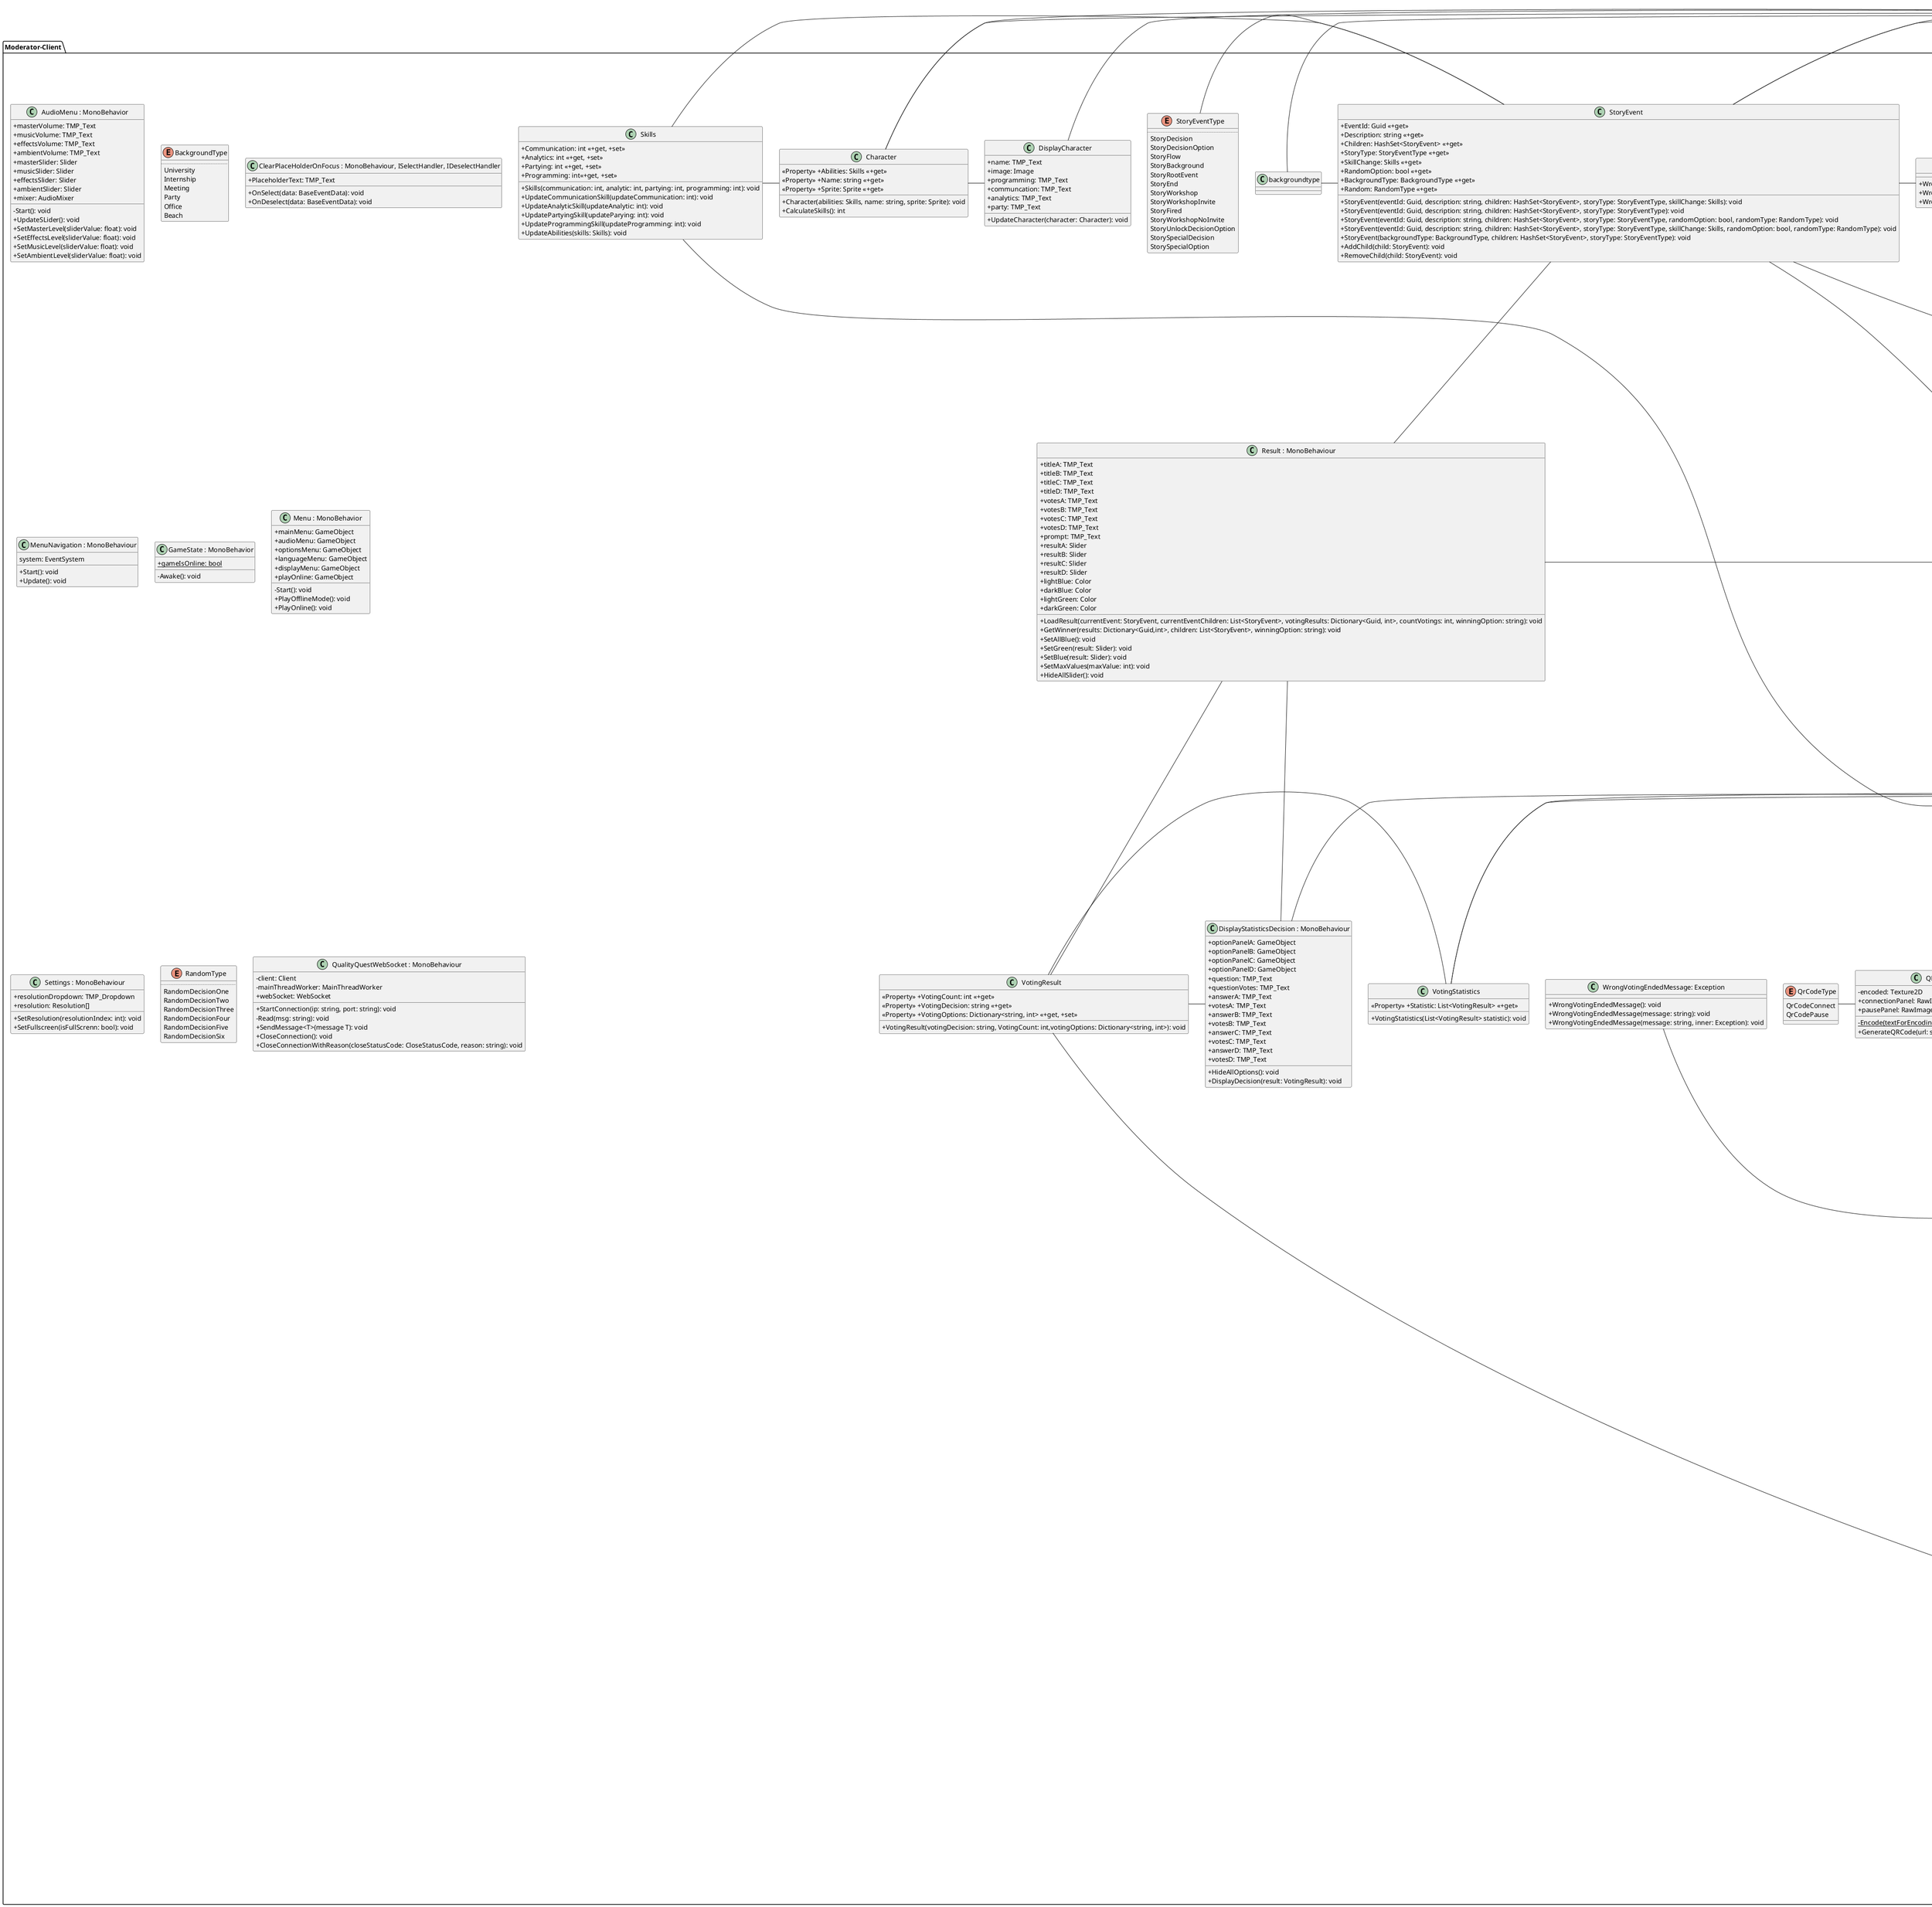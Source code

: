 @startuml

skinparam classAttributeIconSize 0

package "Moderator-Client" {

  class "Character" as character{
    {field} <<Property>> +Abilities: Skills <<+get>>
    {field} <<Property>> +Name: string <<+get>>
    {field} <<Property>> +Sprite: Sprite <<+get>>
    {method} +Character(abilities: Skills, name: string, sprite: Sprite): void
    {method} +CalculateSkills(): int
  }

  class "Skills" as skills{
    {field} +Communication: int <<+get, +set>>
    {field} +Analytics: int <<+get, +set>>
    {field} +Partying: int <<+get, +set>>
    {field} +Programming: int<<+get, +set>>
    {method} +Skills(communication: int, analytic: int, partying: int, programming: int): void
    {method} +UpdateCommunicationSkill(updateCommunication: int): void
    {method} +UpdateAnalyticSkill(updateAnalytic: int): void
    {method} +UpdatePartyingSkill(updateParying: int): void
    {method} +UpdateProgrammingSkill(updateProgramming: int): void
    {method} +UpdateAbilities(skills: Skills): void
  }

  class "Client" as client{
    
    {field} -qualityQuestWebSocket: QualityQuestWebSocket
    {field} -activeScreenManager: ActiveScreenManager 
    {field} -displayStatusBar: DisplayStatusbar 
    {field} -gameAudio: GameAudio 
    {field} -displayDecision: DisplayDecision 
    {field} -displayStoryFlow: DisplayStoryFlow
    {field} -result: Result 
    {field} -displayStatistics: DisplayStatistics 
    {field} -videoBackground: GameBackground 
    {field} -characterSelection: CharacterSelection     
    {field} -ip: TMP_InputField 
    {field} -port: TMP_InputField 
    {field} -password: TMP_InputField 
    {field} -votingTime: TMP_InputField
    {field} -clientLogic: ClientLogic
    {method} -Awake(): void
    {method} -Start(): void
    {method} +Connect(): void
    {method} +ConnectionEstablished(): void
    {method} +SendReconnectMessage(): void
    {method} +SendRequestOpenSessionMessage(): void
    {method} +SendRequestGameStartMessage(): void
    {method} +SendRequestCloseSessionMessage(): void
    {method} +ReceivedGamePausedStatusChange(gamePausedStatusMessage: GamePausedStatusMessage): void
    {method} +ReceivedReconnectSuccessfulMessage(reconnectSuccessfulMessage: ReconnectSuccessfulMessage): void
    {method} +ReceivedSessionOpenedMessage(sessionOpenedMessage: SessionOpenedMessage): void
    {method} +ReceivedGameStartedMessage(gamestartedMessage: GameStartedMessage): void
    {method} +ReceivedVotingEndedMessage(votingEndedMessage VotingEndedMessage): void
    {method} +ContinueOnlineStory(storyEvent: StoryEvent): void
    {method} +WorkshopEvent(currentEvent: StoryEvent): void
    {method} +StoryEnd(currentEvent: StoryEvent): void
    {method} +ContinueDecisionOption(currentEvent: StoryEvent): void
    {method} +ContinueStoryDecision(currentEvent: StoryEvent): void
    {method} +ContinueStoryFlow(currentEvent: StoryEvent): void
    {method} +ReceivedVotingStartedMessage(votingStartedMessage: VotingStartedMessage): void
    {method} +RequestGamePause(): void
    {method} +ServerIssues(errorCode: int): void
    {method} +ReceivedErrorMessages(errorMessage: ErrorMessage): void
    {method} +SwitchModes(): void
    {method} +StartOfflinePlaythrough(): void
    {method} +PickNoruso(): void
    {method} +PickLumati(): void
    {method} +PickTurgal(): void
    {method} +PickKirogh(): void
    {method} +ContinueOfflineStory(storyEvent: StoryEvent): void
    {method} -ContinueBackground(currentEvent: StoryEvent): void
    {method} -ContinueOfflineDecision(currentEvent: StoryEvent): void
    {method} +SetVotingTime(): void
  }

  class "WrongStoryEvent : Exception" as wrongstoryeventexception{
    {method} +WrongStoryEvent(): void
    {method} +WrongStoryEvent(message: string): void
    {method} +WrongStoryEvent(message: string, inner: Exception): void
  }

  class "WrongVotingEndedMessage: Exception" as wrongvotingendedmessageexception{
    {method} +WrongVotingEndedMessage(): void
    {method} +WrongVotingEndedMessage(message: string): void
    {method} +WrongVotingEndedMessage(message: string, inner: Exception): void
  }

  class "ActiveScreenManager" as activescreenmanager{
    {field} +characterSelectionPanel: GameObject
    {field} +decisionPanel: GameObject
    {field} +storyFlowPanel: GameObject
    {field} +resultPanel: GameObject
    {field} +pauseScreenPanel: GameObject
    {field} +gameMenuPanel: GameObject
    {field} +connectPanel: GameObject
    {field} +qrCodePanel: GameObject
    {field} +statisticsPanel: GameObject
    {field} +errorScreenPanel: GameObject
    {field} +loadingScreenPanel: GameObject
    {field} +optionsPanel: GameObject
    {field} +pauseButtonPanel: GameObject
    {field} +gameCrashPanel: GameObject
    {field} +qrCodeGenerator: QRCode 
    {field} +gameMenuSwitchModeButton: TMP_Text
    {field} +audienceCount: TMP_Text
    {field} +websiteUrl: TMP_Text
    {field} +sessionKey: TMP_Text
    {field} +pauseUrl: TMP_Text
    {field} +pauseKey: TMP_Text
    {field} +errorMessage: TMP_Text
    {method} -Start(): void
    {method} +HideAllMenus(): void
    {method} +ShowConnection(): void
    {method} +ShowStatistics(): void
    {method} +ShowErrorScreen(errorMessage: string): void
    {method} +ShowCharacterSelection(): void
    {method} +ShowQrCodePanel(url: string, key: string): void
    {method} +UpdateAudienceCount(audienceCount: int): void
    {method} +ShowDecision(): void
    {method} +ShowStoryFlow(): void
    {method} +ShowResults: void
    {method} +ShowPauseMenu(url: string, sessionkey: string): void
    {method} +ShowGameMenu(): void
    {method} +ShowPauseButton(activate: bool): void
    {method} +QuitGame(): void
    {method} +BackToMainMenu(): void
    {method} +GameCrash(): void
  }

  class "AudioMenu : MonoBehavior" as audiomenu{
    {field} +masterVolume: TMP_Text
    {field} +musicVolume: TMP_Text
    {field} +effectsVolume: TMP_Text
    {field} +ambientVolume: TMP_Text
    {field} +masterSlider: Slider
    {field} +musicSlider: Slider
    {field} +effectsSlider: Slider
    {field} +ambientSlider: Slider
    {field} +mixer: AudioMixer 
    {method} -Start(): void
    {method} +UpdateSLider(): void
    {method} +SetMasterLevel(sliderValue: float): void
    {method} +SetEffectsLevel(sliderValue: float): void
    {method} +SetMusicLevel(sliderValue: float): void
    {method} +SetAmbientLevel(sliderValue: float): void
  }
  
  skinparam enum{
      BackgroundColor Wheat
      BorderColor Wheat
  }

  enum "BackgroundType" as backgroundtye{
    ..
    University
    Internship
    Meeting
    Party
    Office
    Beach
  }

  class "CharacterSelection : MonoBehaviour" as charselection{
    {field} +displayNoruso: DisplayCharacter
    {field} +displayKirogh: DisplayCharacter
    {field} +displayTurgal: DisplayCharacter
    {field} +displayLumati: DisplayCharacter
    {field} +selectOfflineLumati: Button
    {field} +selectOfflineTurgal: Button
    {field} +selectOfflineKirogh: Button
    {field} +selectOfflineNoruso: Button
    {field} +norusoSprite: Sprite
    {field} +lumatiSprite: Sprite
    {field} +turgalSprite: Sprite
    {field} +kiroghSprite: Sprite
    {field} +noruso: Character 
    {field} +lumati: Character
    {field} +turgal: Character
    {field} +kirogh: Character
    {method} -Awake(): void
    {method} +SetCharacters(): void
    {method} +InitializeCharacter(character: Character, storyGraph: StoryGraph, statusBar: Statusbar): void
    {method} +ActivateOfflineCharacterPickButtons(): void
    {method} +RemoveOfflinePickButtons(): void
  }

  class "ClearPlaceHolderOnFocus : MonoBehaviour, ISelectHandler, IDeselectHandler" as clearplaceholderonfocus{
    {field} +PlaceholderText: TMP_Text
    {method} +OnSelect(data: BaseEventData): void
    {method} +OnDeselect(data: BaseEventData): void
  }

  class "ClientLogic" as clientlogic{
    {field} <<Property>> +VotingTime: int <<+get, +set>>
    {field} <<Property>> +ActiveVoting: bool <<+get, +set>>
    {field} <<Property>> +SessionKey: string <<+get, +set>>
    {field} <<Property>> +Url: string <<+get, +set>>
    {field} <<Property>> +SpecialOption: bool <<+get, +set>>
    {field} <<Property>> +StoryGraph: StoryGraph <<+get, +set>>
    {field} <<Property>> +VotingStatistic: VotingStatistics <<+get, +set>>
    {field} <<Property>> +Guid ModeratorClientGuid <<+get, +set>>
    {method} +ClientLogic(votingTime: int): void
    {method} +SetNewModeratorClientGuid(): void
    {method} +RequestStartVotingMessage(currentEvent: StoryEvent): RequestStartVotingMessage
    {method} +InitializeReconnectMessage(): ReconnectMessage
    {method} +InitializeRequestOpenSessionMessage(password: string): RequestOpenSessionMessage
    {method} +InitializeRequestGameStartMessage(): RequestGameStartMessage
    {method} +SaveUrlAndSessionKey(sessionOpenedMessage: SessionOpenedMessage): void
    {method} +InitializeRequestCloseSessionMessage(): RequestCloseSessionMessage
    {method} +InitializeRequestGamePausedStatusChangeMessage(pause: bool): RequestGamePausedStatusChangeMessage
    {method} +SaveStatistics(votingPrompt: string, votingOptions: HashSet<StoryEvent>, votingResults: Dictionary<Guid, int>, totalVotes: int): void
    {method} +ContinueDecision(storyGraph: StoryGraph): StoryEvent
    {method} +ValidateVotingEndedMessage(currentEvent: StoryEvent, votingOptions: Dictionary<Guid, int>): void
    {method} +WorkshopDecision(storyEvent: StoryEvent): StoryEvent
    {method} +ContinueSpecialDecision(storyEvent: StoryEvent): void
    {method} +UnlockDecision(): void
    {method} +SetVotingTime(newVotingTime: int): void
    {method} +ValidateStoryEvent(storyEvent: StoryEvent): void
  }

  class "DisplayCharacter" as displaycharacter{
    {field} +name: TMP_Text
    {field} +image: Image 
    {field} +programming: TMP_Text
    {field} +communcation: TMP_Text
    {field} +analytics: TMP_Text
    {field} +party: TMP_Text
    {method} +UpdateCharacter(character: Character): void
  }

  class "DisplayDecision : MonoBehaviour" as displaydecision{
    {field} +selectOfflineA: Button
    {field} +selectOfflineB: Button
    {field} +selectOfflineC: Button
    {field} +selectOfflineD: Button
    {field} +selectOnlineA: Button
    {field} +selectOnlineB: Button
    {field} +selectOnlineC: Button
    {field} +selectOnlineD: Button
    {field} +titleA: TMP_Text
    {field} +descriptionA: TMP_Text
    {field} +panelA: GameObject
    {field} +titleB: TMP_Text
    {field} +descriptionB: TMP_Text
    {field} +panelB: GameObject
    {field} +titleC: TMP_Text
    {field} +descriptionC: TMP_Text
    {field} +panelC: GameObject
    {field} +titleD: TMP_Text
    {field} +descriptionD: TMP_Text
    {field} +panelD: GameObject
    {field} +question: TMP_Text
    {method} +LoadDecision(currentEvent: StoryEvent, children: List<StoryEvent>): void
    {method} +RemoveOfflineDecisionListeners(): void
    {method} +RemoveOnlineDecisionListeners: void
  }

  class "DisplayStatistics : MonoBehaviour" as displaystatistics{
    {field} +myPrefab: GameObject
    {field} +content: Transform
    {method} +DisplayAllDecisions(statistics: VotingStatistics): void
  }

  class "DisplayStatisticsDecision : MonoBehaviour" as displaystatisticsdecision{
    {field} +optionPanelA: GameObject
    {field} +optionPanelB: GameObject
    {field} +optionPanelC: GameObject
    {field} +optionPanelD: GameObject
    {field} +question: TMP_Text
    {field} +questionVotes: TMP_Text
    {field} +answerA: TMP_Text
    {field} +votesA: TMP_Text
    {field} +answerB: TMP_Text
    {field} +votesB: TMP_Text
    {field} +answerC: TMP_Text
    {field} +votesC: TMP_Text
    {field} +answerD: TMP_Text
    {field} +votesD: TMP_Text
    {method} +HideAllOptions(): void
    {method} +DisplayDecision(result: VotingResult): void
  }

  class "DisplayStatusbar : MonoBehaviour" as displaystatusbar{
    {field} +statusbar: GameObject
    {field} +decision: GameObject
    {field} +dice: GameObject
    {field} +characterImage: Image
    {field} +programmingSkillValue: TMP_Text
    {field} +communicationSkillValue: TMP_Text
    {field} +analyticsSkillValue: TMP_Text
    {field} +partySkillValue: TMP_Text
    {field} +skillChangeProgramming: TMP_Text
    {field} +skillChangeCommunication: TMP_Text
    {field} +skillChangeAnalytics: TMP_Text
    {field} +skillChangeParty: TMP_Text
    {field} +decisionTimerTime: TMP_Text
    {field} -programmingSkillChangeTimer: float
    {field} -communicationSkillChangeTimer: float
    {field} -analyticsSkillChangeTimer: float
    {field} -partySkillChangeTimer: float
    {field} -diceTimer: float
    {field} -decisionTimer: float
    {field} +skillHideTimerDuration: float
    {method} +SetImage(sprite: Sprite): void
    {method} +UpdateSkillChanges(skills: Skills): void
    {method} +ShowSkillChange(text: TMP_Text, value: int): bool
    {method} +DisplaySkills(skills: Skills): void
    {method} +ShowStatusBar(status: bool): void
    {method} +DisplayDice(time: int): void
    {method} +DisplayTimer(time: int): void
    {method} +Start(): void
    {method} +Update(): void
  }

  class "DisplayStoryFlow : MonoBehaviour" as displaystoryflow{
    {field} +storyflowElement: GameObject 
    {field} +storyflowText: TMP_Text 
    {field} +storyFlowButton: Button 
    {method} +RemoveStoryFlowListeners(): void
  }

  class "GameAudio : MonoBehaviour" as gameaudio{
    {field} +effects: AudioSource
    {method} +PlayClickSound(): void
    {method} +PlayHoverSound(): void
    {method} +PlayDiceSound(): void
    {method} +PlaySkillChangeSound(): void
  }

  class "GameBackground : MonoBehaviour" as gamebackground{
    {field} +player: VideoPlayer
    {field} +ambient: AudioSource
    {field} +music: AudioSource
    {field} -currentTheme: Theme 
    {field} -standard: int
    {field} -party: int
    {method} +SwitchBackground(backgroundType BackgroundType): void
    {method} +PlayMusic(theme: Theme): void
    {method} +Update(): void
  }

  class "MenuNavigation : MonoBehaviour" as menunavigation{
    {field} system: EventSystem
    {method} +Start(): void
    {method} +Update(): void
  }

  class "Result : MonoBehaviour" as result{
    {field} +titleA: TMP_Text 
    {field} +titleB: TMP_Text 
    {field} +titleC: TMP_Text 
    {field} +titleD: TMP_Text 
    {field} +votesA: TMP_Text 
    {field} +votesB: TMP_Text 
    {field} +votesC: TMP_Text 
    {field} +votesD: TMP_Text 
    {field} +prompt: TMP_Text 
    {field} +resultA: Slider
    {field} +resultB: Slider
    {field} +resultC: Slider
    {field} +resultD: Slider
    {field} +lightBlue: Color
    {field} +darkBlue: Color
    {field} +lightGreen: Color
    {field} +darkGreen: Color
    {method} +LoadResult(currentEvent: StoryEvent, currentEventChildren: List<StoryEvent>, votingResults: Dictionary<Guid, int>, countVotings: int, winningOption: string): void
    {method} +GetWinner(results: Dictionary<Guid,int>, children: List<StoryEvent>, winningOption: string): void
    {method} +SetAllBlue(): void
    {method} +SetGreen(result: Slider): void
    {method} +SetBlue(result: Slider): void
    {method} +SetMaxValues(maxValue: int): void
    {method} +HideAllSlider(): void
  }

  enum "Theme" as theme{
    ..
    None
    Normal
    Party
    Beach
  }

  class "GameState : MonoBehavior" as gamestate{
    {static} +gameIsOnline: bool
    {method} -Awake(): void
  }

  class "Menu : MonoBehavior" as monobehaviour{
    {field} +mainMenu: GameObject 
    {field} +audioMenu: GameObject 
    {field} +optionsMenu: GameObject 
    {field} +languageMenu: GameObject 
    {field} +displayMenu: GameObject 
    {field} +playOnline: GameObject 
    {method} -Start(): void
    {method} +PlayOfflineMode(): void
    {method} +PlayOnline(): void
  }

  class "Settings : MonoBehaviour" as settings{
    {field} +resolutionDropdown: TMP_Dropdown
    {field} +resolution: Resolution[]
    {method} +SetResolution(resolutionIndex: int): void
    {method} +SetFullscreen(isFullScrenn: bool): void
  }



  class "MessageContainer" as messCont {
    {field} <<Property>> +ModeratorID: Guid <<+get>>
    {field} <<Property>> +Type: MessageType <<+get>>
    {field} <<Property>> +CreationDate: DateTime <<+get>>
    {method} +MessageContainer(moderatorId: Guid, type: MessageType)
    {method} +ToString(): string
  }

  class "AudienceStatusMessage" as audStatMess {
    {field} <<Property>> +AudienceCount: int <<+get>>
    {method} +AudienceStatusMessage(moderatorId: Guid, audienceCount: int)
    {method} +ToString(): string
  }

  class "ErrorMessage" as errMess{
    {field} <<Property>> +ErrorMessageType: ErrorType <<+get>>
    {field} <<Property>> +ErrorMessageText: string <<+get>>
    {method} +ErrorMessage(moderatorId: Guid, errorMessageType: ErrorType, errorMessageText: string)
    {method} +ToString(): string
  }

  class "GamePausedStatusMessage" as gaPaStatMess{
    {field} <<Property>> +GamePaused: bool <<+get>>
    {method} +GamePausedStatusMessage(moderatorId: Guid, gamePaused: bool)
    {method} +ToString(): string
  }

  class "GameStartedMessage" as gaStartMess{
    {method} +GameStartedMessage(moderatorId: Guid)
    {method} +ToString(): string
  }

  class "ReconnectMessage" as reconnMess{
    {method} +ReconnectMessage(moderatorId: Guid)
    {method} +ToString(): string
  }

  class "RecconnectSuccessfulMessage" as reconnSuccMess{
    {method} +ReconnectSuccessfulMessage(moderatorId: Guid)
    {method} +ToString(): string
  }

  class "RequestCloseSessionMessage" as reqCloseSessMess{
    {field} <<Property>> +SessionKey: string <<+get>>
    {method} +RequestCloseSessionMessage(moderatorId: Guid, sessionKey: string)
    {method} +ToString(): string
  }

  class "RequestGamePausedStatusChangeMessage" as reqGaPaStatMess{
    {field} <<Property>> +GamePaused: bool <<+get>>
    {method} +RequestGamePausedStatusChangeMessage(moderatorId: Guid, gamePaused: bool)
    {method} +ToString(): string
  }

  class "RequestGameStartMessage" as reqGaStartMess{
    {method} +RequestGameStartedMessage(moderatorId: Guid)
    {method} +ToString(): string
  }

  class "RequestOpenSessionMessage" as reqOpSessMess{
    {field} <<Property>> +Password: string <<+get>>
    {method} +RequestOpenSessionMessage(moderatorId: Guid, password: string)
    {method} +ToString(): string
  }

  class "RequestServerStatusMessage" as reqServStatMess{
    {method} +RequestServerStatusMessage(moderatorId: Guid)
    {method} +ToString(): string
  }

  class "RequestStartVotingMessage" as reqStartVotMess{
    {field} <<Property>> +VotingTime: int <<+get>>
    {field} <<Property>> +VotingPrompt: KeyValuePair<Guid, string> <<+get>>
    {field} <<Property>> +VotingOptions: KeyValuePair<Guid, string>[] <<+get>>
    {method} +RequestStartVotingMessage(moderatorId: Guid, votingTime: int, votingPrompt: KeyValuePair<Guid, string>, votingOptions: KeyValuePair<Guid, string>[])
    {method} +ToString(): string
  }

  class "ServerStatusMessage" as servStatMess{
    {method} +ServerStatusMessage(moderatorId: Guid)
    {method} +ToString(): string
  }

  class "SessionClosedMessage" as sessClosedMess{
    {method} +SessionClosedMessage(moderatorId: Guid)
    {method} +ToString(): string
  }

  class "SessionOpenedMessage" as sessOpMess{
    {field} <<Property>> +SessionKey: string <<+get>>
    {field} <<Property>> +DirectURL: Uri <<+get>>
    {method} +SessionOpenedMessage(moderatorId: Guid, sessionKey: string, directURL: Uri)
    {method} +ToString(): string
  }

  class "VotingEndedMessage" as votEndMess{
    {field} <<Property>> +WinningOption: string <<+get>>
    {field} <<Property>> +VotingResults: Dictionary<Guid, int> <<+get>>
    {field} +TotalVotes: int
    {method} +VotingEndedMessage(moderatorId: Guid, winningOption: Guid, votingResults: Dictionary<Guid, int>)
    {method} +ToString(): string
  }

  class "VotingStartedMessage" as votStartMess{
    {method} +VotingStartedMessage(moderator: Guid)
    {method} +ToString(): string
  }
  enum "ErrorType" as errorType {
    ..
    WrongPassword
    UnknownGuid
    IllegalPauseAction
    WrongSession
    GuidAlreadyExists
    IllegalMessage
  }

  enum "MessageType" as messType{
    ..
    RequestOpenSession
    SessionOpened
    AudienceStatus
    Reconnect
    ReconnectSuccessful
    RequestGameStart
    GameStarted
    RequestStartVoting
    VotingStarted
    VotingEnded
    ErrorType
    RequestGamePausedStatusChange
    GamePausedStatus
    RequestCloseSession
    SessionClosed
  }

  class "QRCode : MonoBehaviour" as qrcode{
    {field} -encoded: Texture2D
    {field} +connectionPanel: RawImage
    {field} +pausePanel: RawImage
    {static} -Encode(textForEncoding: string, width: int, height: int): Color32[]
    {method} +GenerateQRCode(url: string, qrCodeType: QrCodeType): void
  }

  enum "QrCodeType" as qrcodetype{
    QrCodeConnect
    QrCodePause
  }

  class "VotingResult" as votingresult{
    {field} <<Property>> +VotingCount: int <<+get>>
    {field} <<Property>> +VotingDecision: string <<+get>>
    {field} <<Property>> +VotingOptions: Dictionary<string, int> <<+get, +set>>
    {method} +VotingResult(votingDecision: string, VotingCount: int,votingOptions: Dictionary<string, int>): void
  }

  class "VotingStatistics" as votingstatistic{
    {field} <<Property>> +Statistic: List<VotingResult> <<+get>>
    {method} +VotingStatistics(List<VotingResult> statistic): void
  }

  enum "RandomType" as randomtype{
    ..
    RandomDecisionOne
    RandomDecisionTwo
    RandomDecisionThree
    RandomDecisionFour
    RandomDecisionFive
    RandomDecisionSix
  }

  class "StoryEvent" as storyevent{
    {field} +EventId: Guid <<+get>>
    {field} +Description: string <<+get>>
    {field} +Children: HashSet<StoryEvent> <<+get>>
    {field} +StoryType: StoryEventType <<+get>>
    {field} +SkillChange: Skills <<+get>>
    {field} +RandomOption: bool <<+get>>
    {field} +BackgroundType: BackgroundType <<+get>>
    {field} +Random: RandomType <<+get>>
    {method} +StoryEvent(eventId: Guid, description: string, children: HashSet<StoryEvent>, storyType: StoryEventType, skillChange: Skills): void
    {method} +StoryEvent(eventId: Guid, description: string, children: HashSet<StoryEvent>, storyType: StoryEventType): void
    {method} +StoryEvent(eventId: Guid, description: string, children: HashSet<StoryEvent>, storyType: StoryEventType, randomOption: bool, randomType: RandomType): void
    {method} +StoryEvent(eventId: Guid, description: string, children: HashSet<StoryEvent>, storyType: StoryEventType, skillChange: Skills, randomOption: bool, randomType: RandomType): void
    {method} +StoryEvent(backgroundType: BackgroundType, children: HashSet<StoryEvent>, storyType: StoryEventType): void
    {method} +AddChild(child: StoryEvent): void
    {method} +RemoveChild(child: StoryEvent): void
  }

  enum "StoryEventType" as storyeventtype{
    ..
    StoryDecision
    StoryDecisionOption
    StoryFlow
    StoryBackground
    StoryRootEvent
    StoryEnd 
    StoryWorkshop
    StoryWorkshopInvite
    StoryFired
    StoryWorkshopNoInvite
    StoryUnlockDecisionOption
    StorySpecialDecision
    StorySpecialOption
  }

  class "StoryGraph" as storygraph{
    {field} <<Property>> +Character: Character <<+get, +set>>
    {field} <<Property>> +Root: StoryEvent <<+get, +set>>
    {field} <<Property>> +CurrentEvent: StoryEvent <<+get, +set>>
    {method} +StoryGraph(): void
    {method} +StoryGraph(character: Character, root: StoryEvent, currentEvent: StoryEvent): void
    {method} +SetCurrentEvent(newCurrentEvent: StoryEvent): void
    {method} +GetRandomOption(): void
  }

  class "MainThreadWorker : MonoBehaviour" as mainthreadworker{
    {field} actions: ConcurrentQueue<Action>
    {method} -Update(): void
    {method} +AddAction(action: Action): void
  }

  class "QualityQuestWebSocket : MonoBehaviour" as qualityquestwebsocket{
    {field} -client: Client
    {field} -mainThreadWorker: MainThreadWorker
    {field} +webSocket: WebSocket
    {method} +StartConnection(ip: string, port: string): void
    {method} -Read(msg: string): void
    {method} +SendMessage<T>(message T): void
    {method} +CloseConnection(): void
    {method} +CloseConnectionWithReason(closeStatusCode: CloseStatusCode, reason: string): void
  }



  mainthreadworker - qualityQuestWebSocket
  client - qualityQuestWebSocket
  storygraph - charselection
  storygraph - clientLogic
  storyeventtype - storyevent
  storyevent - client
  storyevent - storygraph
  storyevent - result
  storyevent - displaydecision
  storyevent - clientlogic
  storyevent - wrongstoryeventexception
  votingstatistic - clientLogic
  votingstatistic - displaystatistics
  votingresult - displaystatisticsdecision
  votingresult - votEndMess
  votingresult - votingstatistic
  qrcodetype - qrcode
  qrcode - activescreenmanager
  messCont <|- audStatMess
  messCont <|- gaPaStatMess
  messCont <|- gaStartMess
  messCont <|- reconnMess
  messCont <|- reconnSuccMess
  messCont <|- reqCloseSessMess
  messCont <|- reqGaPaStatMess
  messCont <|- reqGaStartMess
  messCont <|- reqOpSessMess
  messCont <|- reqServStatMess
  messCont <|- reqStartVotMess
  messCont <|- servStatMess
  messCont <|- sessClosedMess
  messCont <|- sessOpMess
  messCont <|- votEndMess
  messCont <|- votStartMess
  messCont <|-down- errMess
  messCont -left- messType
  errMess -down- errorType

  votStartMess -[hidden]- votEndMess
  votEndMess -[hidden]- sessOpMess
  sessOpMess -[hidden]- sessClosedMess
  sessClosedMess -[hidden]- reqGaPaStatMess
  reqCloseSessMess -[hidden]- reconnSuccMess
  reconnSuccMess -[hidden]- reconnMess
  servStatMess -[hidden]- reqStartVotMess
  reqStartVotMess -[hidden]-reqServStatMess
  reqServStatMess -[hidden]- gaStartMess
  gaStartMess -[hidden]-gaPaStatMess
  reconnMess -[hidden]- audStatMess
  reqStartVotMess -[hidden]- servStatMess
  servStatMess -[hidden]- votStartMess
  votStartMess -[hidden]-reqCloseSessMess

  messCont -up- client
  messCont -up- wrongvotingendedmessageexception
  messCont -up- activescreenmanager
  messCont -up- clientLogic
  theme - gamebackground
  result - client
  result - displaystatisticsdecision
  result - votingresult

  gamebackground -down- client 
  gameaudio -down- client 
  displaystoryflow -up- client
  displaystatusbar -up- client
  displaystatistics -up- client 
  displaydecision -up- client 
  displaystatisticsdecision - displaydecision
  displaycharacter - charselection
  charselection -down- client
  backgroundtype - gamebackground
  backgroundtype - storyevent
  activescreenmanager -up- client
  skills - displaystatusbar
  skills - storyevent
  skills - character
  character - displaycharacter
  character - storygraph
  character - charselection
}

@enduml